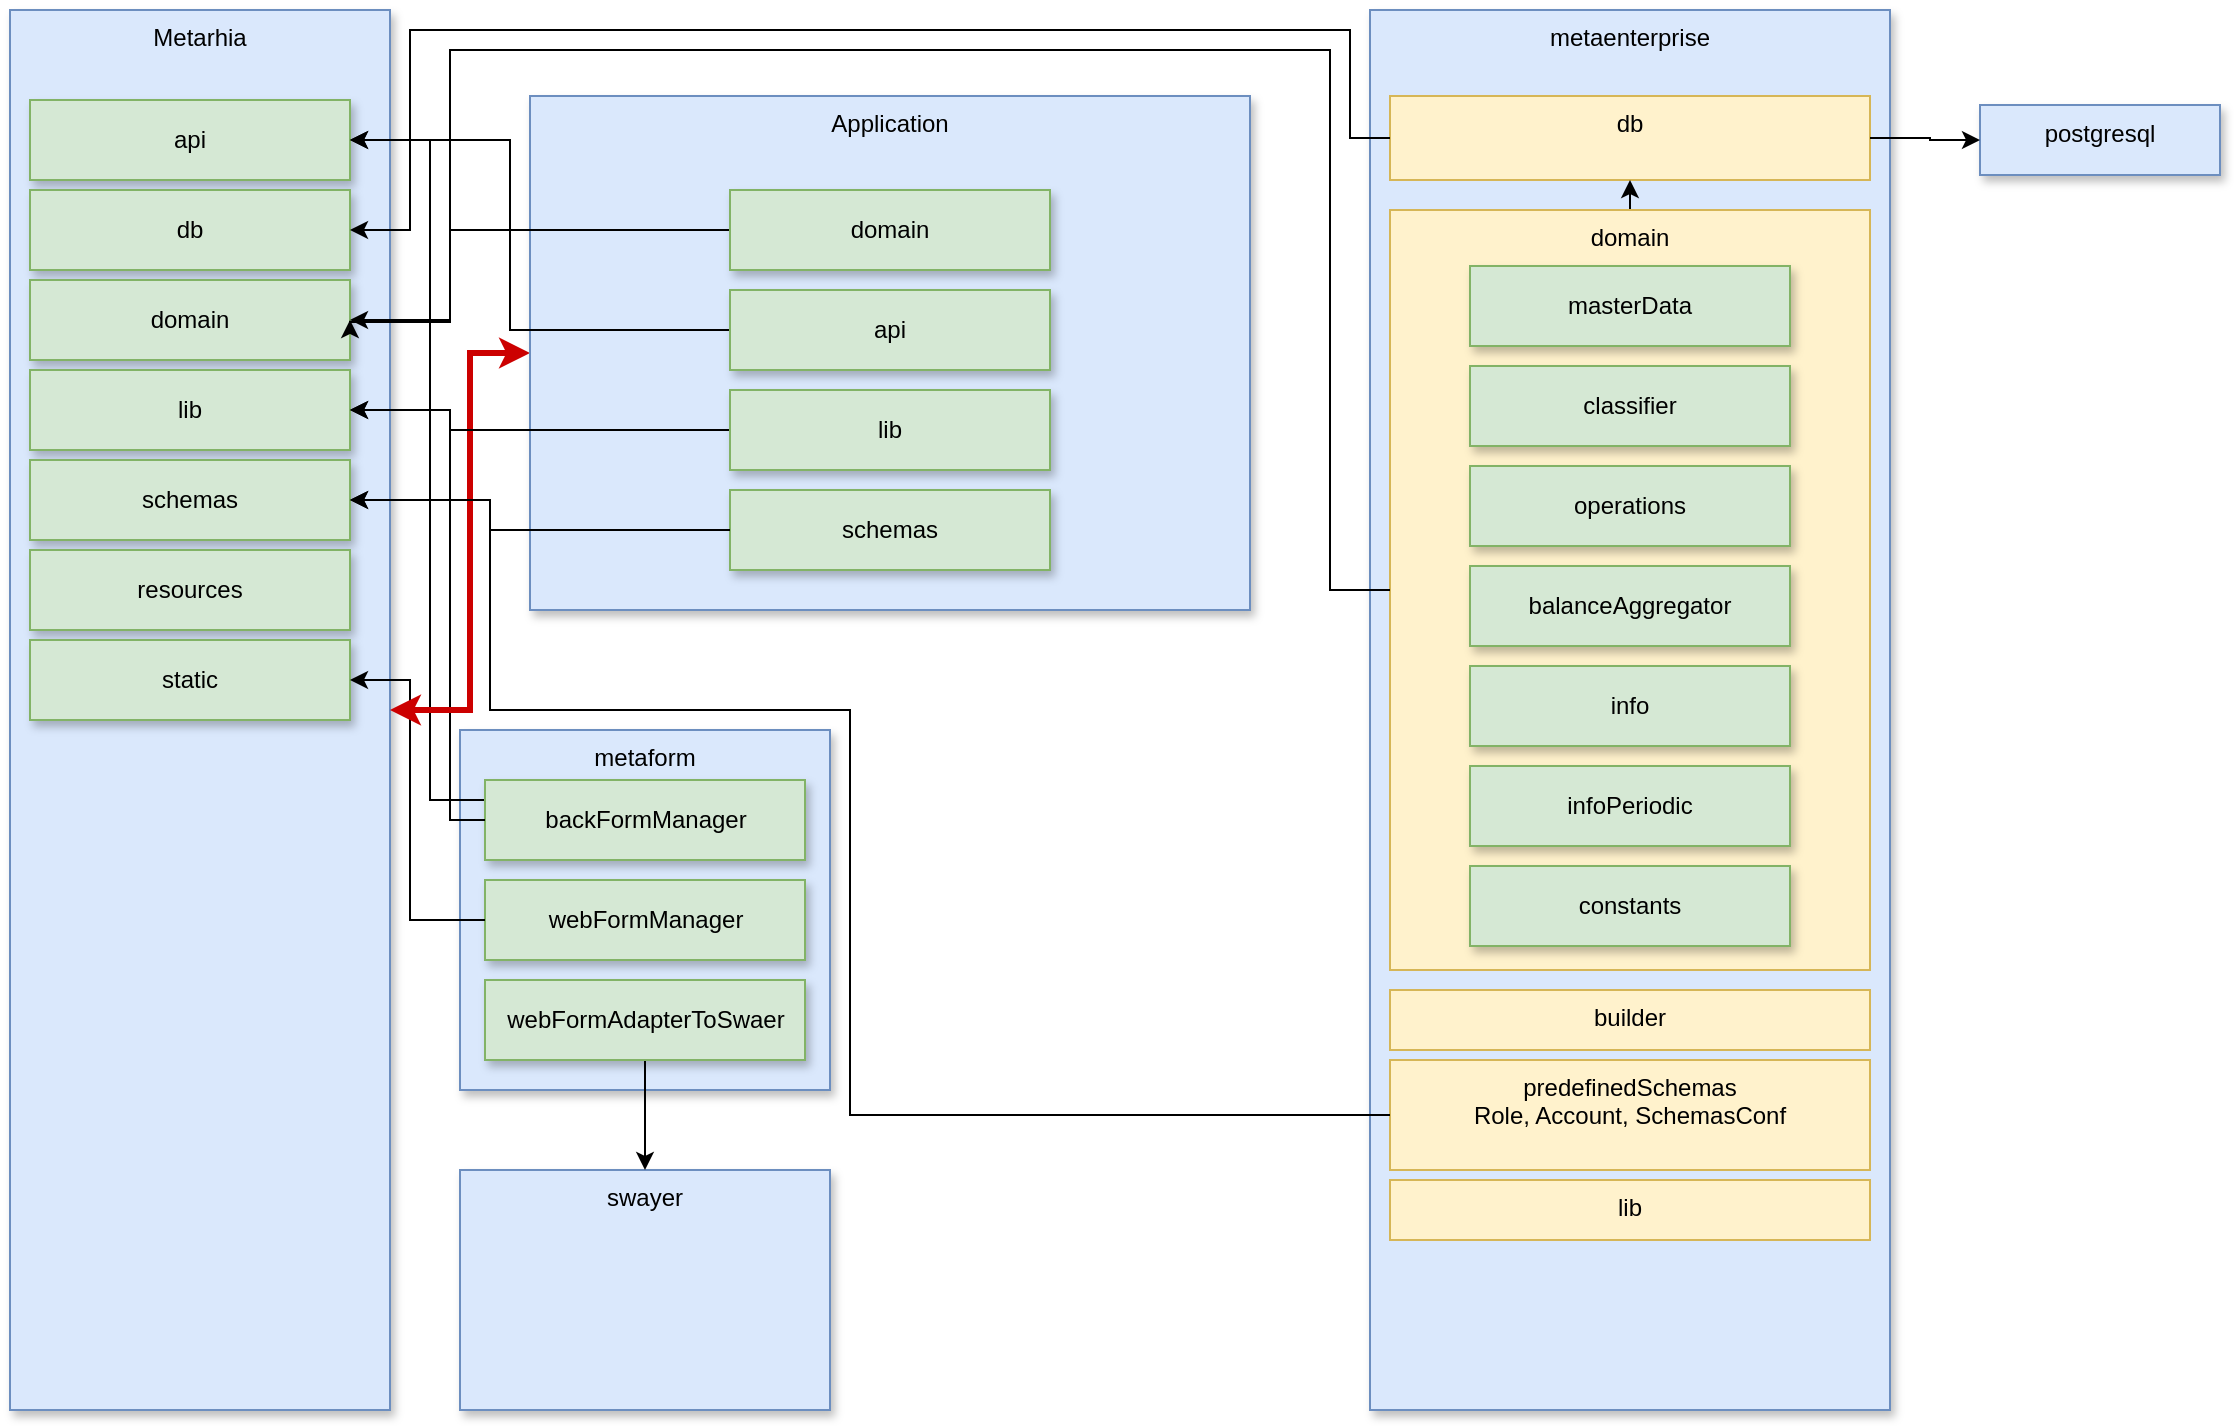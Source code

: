 <mxfile version="12.2.4" pages="1"><diagram id="_tIvSXFkXDd6PU2GtW0A" name="enterprise"><mxGraphModel dx="1119" dy="744" grid="1" gridSize="5" guides="1" tooltips="1" connect="1" arrows="1" fold="1" page="1" pageScale="1" pageWidth="1169" pageHeight="827" math="0" shadow="0"><root><mxCell id="0"/><mxCell id="1" parent="0"/><mxCell id="2" value="Metarhia" style="rounded=0;whiteSpace=wrap;html=1;fillColor=#dae8fc;strokeColor=#6c8ebf;verticalAlign=top;shadow=1;" parent="1" vertex="1"><mxGeometry x="80" y="80" width="190" height="700" as="geometry"/></mxCell><mxCell id="3" value="api" style="rounded=0;whiteSpace=wrap;html=1;fillColor=#d5e8d4;strokeColor=#82b366;align=center;shadow=1;" parent="1" vertex="1"><mxGeometry x="90" y="125" width="160" height="40" as="geometry"/></mxCell><mxCell id="4" value="db" style="rounded=0;whiteSpace=wrap;html=1;fillColor=#d5e8d4;strokeColor=#82b366;align=center;shadow=1;" parent="1" vertex="1"><mxGeometry x="90" y="170" width="160" height="40" as="geometry"/></mxCell><mxCell id="5" value="domain" style="rounded=0;whiteSpace=wrap;html=1;fillColor=#d5e8d4;strokeColor=#82b366;align=center;shadow=1;" parent="1" vertex="1"><mxGeometry x="90" y="215" width="160" height="40" as="geometry"/></mxCell><mxCell id="6" value="lib" style="rounded=0;whiteSpace=wrap;html=1;fillColor=#d5e8d4;strokeColor=#82b366;align=center;shadow=1;" parent="1" vertex="1"><mxGeometry x="90" y="260" width="160" height="40" as="geometry"/></mxCell><mxCell id="7" value="schemas" style="rounded=0;whiteSpace=wrap;html=1;fillColor=#d5e8d4;strokeColor=#82b366;align=center;shadow=1;" parent="1" vertex="1"><mxGeometry x="90" y="305" width="160" height="40" as="geometry"/></mxCell><mxCell id="8" value="resources" style="rounded=0;whiteSpace=wrap;html=1;fillColor=#d5e8d4;strokeColor=#82b366;align=center;shadow=1;" parent="1" vertex="1"><mxGeometry x="90" y="350" width="160" height="40" as="geometry"/></mxCell><mxCell id="9" value="static" style="rounded=0;whiteSpace=wrap;html=1;fillColor=#d5e8d4;strokeColor=#82b366;align=center;shadow=1;" parent="1" vertex="1"><mxGeometry x="90" y="395" width="160" height="40" as="geometry"/></mxCell><mxCell id="25" value="swayer" style="rounded=0;whiteSpace=wrap;html=1;fillColor=#dae8fc;strokeColor=#6c8ebf;verticalAlign=top;shadow=1;" parent="1" vertex="1"><mxGeometry x="305" y="660" width="185" height="120" as="geometry"/></mxCell><mxCell id="24" value="metaform" style="rounded=0;whiteSpace=wrap;html=1;fillColor=#dae8fc;strokeColor=#6c8ebf;verticalAlign=top;shadow=1;" parent="1" vertex="1"><mxGeometry x="305" y="440" width="185" height="180" as="geometry"/></mxCell><mxCell id="26" value="webFormManager" style="rounded=0;whiteSpace=wrap;html=1;fillColor=#d5e8d4;strokeColor=#82b366;align=center;shadow=1;" parent="1" vertex="1"><mxGeometry x="317.5" y="515" width="160" height="40" as="geometry"/></mxCell><mxCell id="42" style="edgeStyle=orthogonalEdgeStyle;rounded=0;orthogonalLoop=1;jettySize=auto;html=1;exitX=0;exitY=0.25;exitDx=0;exitDy=0;entryX=1;entryY=0.5;entryDx=0;entryDy=0;" parent="1" source="27" target="3" edge="1"><mxGeometry relative="1" as="geometry"><Array as="points"><mxPoint x="290" y="475"/><mxPoint x="290" y="145"/></Array></mxGeometry></mxCell><mxCell id="27" value="backFormManager" style="rounded=0;whiteSpace=wrap;html=1;fillColor=#d5e8d4;strokeColor=#82b366;align=center;shadow=1;" parent="1" vertex="1"><mxGeometry x="317.5" y="465" width="160" height="40" as="geometry"/></mxCell><mxCell id="36" style="edgeStyle=orthogonalEdgeStyle;rounded=0;orthogonalLoop=1;jettySize=auto;html=1;exitX=0.5;exitY=1;exitDx=0;exitDy=0;" parent="1" source="28" target="25" edge="1"><mxGeometry relative="1" as="geometry"/></mxCell><mxCell id="28" value="webFormAdapterToSwaer" style="rounded=0;whiteSpace=wrap;html=1;fillColor=#d5e8d4;strokeColor=#82b366;align=center;shadow=1;" parent="1" vertex="1"><mxGeometry x="317.5" y="565" width="160" height="40" as="geometry"/></mxCell><mxCell id="34" value="postgresql" style="rounded=0;whiteSpace=wrap;html=1;fillColor=#dae8fc;strokeColor=#6c8ebf;verticalAlign=top;shadow=1;" parent="1" vertex="1"><mxGeometry x="1065" y="127.5" width="120" height="35" as="geometry"/></mxCell><mxCell id="30" style="edgeStyle=orthogonalEdgeStyle;rounded=0;orthogonalLoop=1;jettySize=auto;html=1;exitX=0;exitY=0.5;exitDx=0;exitDy=0;entryX=1;entryY=0.5;entryDx=0;entryDy=0;" parent="1" source="26" target="9" edge="1"><mxGeometry relative="1" as="geometry"><Array as="points"><mxPoint x="280" y="535"/><mxPoint x="280" y="415"/></Array></mxGeometry></mxCell><mxCell id="32" style="edgeStyle=orthogonalEdgeStyle;rounded=0;orthogonalLoop=1;jettySize=auto;html=1;exitX=0;exitY=0.5;exitDx=0;exitDy=0;entryX=1;entryY=0.5;entryDx=0;entryDy=0;" parent="1" source="27" target="6" edge="1"><mxGeometry relative="1" as="geometry"><Array as="points"><mxPoint x="300" y="485"/><mxPoint x="300" y="280"/></Array></mxGeometry></mxCell><mxCell id="43" value="" style="group" parent="1" vertex="1" connectable="0"><mxGeometry x="760" y="80" width="260" height="700" as="geometry"/></mxCell><mxCell id="10" value="metaenterprise" style="rounded=0;whiteSpace=wrap;html=1;fillColor=#dae8fc;strokeColor=#6c8ebf;verticalAlign=top;shadow=1;" parent="43" vertex="1"><mxGeometry width="260" height="700" as="geometry"/></mxCell><mxCell id="20" value="db" style="rounded=0;whiteSpace=wrap;html=1;fillColor=#fff2cc;strokeColor=#d6b656;align=center;verticalAlign=top;" parent="43" vertex="1"><mxGeometry x="10" y="43" width="240" height="42" as="geometry"/></mxCell><mxCell id="37" value="builder" style="rounded=0;whiteSpace=wrap;html=1;fillColor=#fff2cc;strokeColor=#d6b656;align=center;verticalAlign=top;" parent="43" vertex="1"><mxGeometry x="10" y="490" width="240" height="30" as="geometry"/></mxCell><mxCell id="38" value="predefinedSchemas&lt;br&gt;Role, Account, SchemasConf" style="rounded=0;whiteSpace=wrap;html=1;fillColor=#fff2cc;strokeColor=#d6b656;align=center;verticalAlign=top;" parent="43" vertex="1"><mxGeometry x="10" y="525" width="240" height="55" as="geometry"/></mxCell><mxCell id="23" style="edgeStyle=orthogonalEdgeStyle;rounded=0;orthogonalLoop=1;jettySize=auto;html=1;exitX=0.5;exitY=0;exitDx=0;exitDy=0;entryX=0.5;entryY=1;entryDx=0;entryDy=0;" parent="43" source="11" target="20" edge="1"><mxGeometry relative="1" as="geometry"/></mxCell><mxCell id="21" value="" style="group" parent="43" vertex="1" connectable="0"><mxGeometry x="10" y="100" width="240" height="380" as="geometry"/></mxCell><mxCell id="11" value="domain" style="rounded=0;whiteSpace=wrap;html=1;fillColor=#fff2cc;strokeColor=#d6b656;align=center;verticalAlign=top;" parent="21" vertex="1"><mxGeometry width="240" height="380" as="geometry"/></mxCell><mxCell id="12" value="masterData" style="rounded=0;whiteSpace=wrap;html=1;fillColor=#d5e8d4;strokeColor=#82b366;align=center;shadow=1;" parent="21" vertex="1"><mxGeometry x="40" y="28" width="160" height="40" as="geometry"/></mxCell><mxCell id="13" value="classifier" style="rounded=0;whiteSpace=wrap;html=1;fillColor=#d5e8d4;strokeColor=#82b366;align=center;shadow=1;" parent="21" vertex="1"><mxGeometry x="40" y="78" width="160" height="40" as="geometry"/></mxCell><mxCell id="14" value="operations" style="rounded=0;whiteSpace=wrap;html=1;fillColor=#d5e8d4;strokeColor=#82b366;align=center;shadow=1;" parent="21" vertex="1"><mxGeometry x="40" y="128" width="160" height="40" as="geometry"/></mxCell><mxCell id="15" value="balanceAggregator" style="rounded=0;whiteSpace=wrap;html=1;fillColor=#d5e8d4;strokeColor=#82b366;align=center;shadow=1;" parent="21" vertex="1"><mxGeometry x="40" y="178" width="160" height="40" as="geometry"/></mxCell><mxCell id="16" value="info" style="rounded=0;whiteSpace=wrap;html=1;fillColor=#d5e8d4;strokeColor=#82b366;align=center;shadow=1;" parent="21" vertex="1"><mxGeometry x="40" y="228" width="160" height="40" as="geometry"/></mxCell><mxCell id="17" value="infoPeriodic" style="rounded=0;whiteSpace=wrap;html=1;fillColor=#d5e8d4;strokeColor=#82b366;align=center;shadow=1;" parent="21" vertex="1"><mxGeometry x="40" y="278" width="160" height="40" as="geometry"/></mxCell><mxCell id="18" value="сonstants" style="rounded=0;whiteSpace=wrap;html=1;fillColor=#d5e8d4;strokeColor=#82b366;align=center;shadow=1;" parent="21" vertex="1"><mxGeometry x="40" y="328" width="160" height="40" as="geometry"/></mxCell><mxCell id="56" value="lib" style="rounded=0;whiteSpace=wrap;html=1;fillColor=#fff2cc;strokeColor=#d6b656;align=center;verticalAlign=top;" parent="43" vertex="1"><mxGeometry x="10" y="585" width="240" height="30" as="geometry"/></mxCell><mxCell id="46" style="edgeStyle=orthogonalEdgeStyle;rounded=0;orthogonalLoop=1;jettySize=auto;html=1;exitX=0;exitY=0.5;exitDx=0;exitDy=0;entryX=1;entryY=0.5;entryDx=0;entryDy=0;fontColor=#000000;strokeColor=#CC0000;strokeWidth=3;startArrow=classic;startFill=1;" parent="1" source="44" target="2" edge="1"><mxGeometry relative="1" as="geometry"><Array as="points"><mxPoint x="310" y="252"/><mxPoint x="310" y="430"/></Array></mxGeometry></mxCell><mxCell id="44" value="Application" style="rounded=0;whiteSpace=wrap;html=1;fillColor=#dae8fc;strokeColor=#6c8ebf;verticalAlign=top;shadow=1;" parent="1" vertex="1"><mxGeometry x="340" y="123" width="360" height="257" as="geometry"/></mxCell><mxCell id="45" value="schemas" style="rounded=0;whiteSpace=wrap;html=1;fillColor=#d5e8d4;strokeColor=#82b366;align=center;shadow=1;" parent="1" vertex="1"><mxGeometry x="440" y="320" width="160" height="40" as="geometry"/></mxCell><mxCell id="49" style="edgeStyle=orthogonalEdgeStyle;rounded=0;orthogonalLoop=1;jettySize=auto;html=1;exitX=0;exitY=0.5;exitDx=0;exitDy=0;entryX=1;entryY=0.5;entryDx=0;entryDy=0;" parent="1" source="45" target="7" edge="1"><mxGeometry relative="1" as="geometry"><Array as="points"><mxPoint x="320" y="340"/><mxPoint x="320" y="325"/></Array><mxPoint x="489.833" y="370" as="sourcePoint"/><mxPoint x="265" y="325" as="targetPoint"/></mxGeometry></mxCell><mxCell id="53" style="edgeStyle=orthogonalEdgeStyle;rounded=0;orthogonalLoop=1;jettySize=auto;html=1;exitX=0;exitY=0.5;exitDx=0;exitDy=0;entryX=1;entryY=0.5;entryDx=0;entryDy=0;startArrow=none;startFill=0;strokeColor=#000000;strokeWidth=1;fontColor=#000000;" parent="1" source="50" target="6" edge="1"><mxGeometry relative="1" as="geometry"><Array as="points"><mxPoint x="300" y="290"/><mxPoint x="300" y="280"/></Array></mxGeometry></mxCell><mxCell id="50" value="lib" style="rounded=0;whiteSpace=wrap;html=1;fillColor=#d5e8d4;strokeColor=#82b366;align=center;shadow=1;" parent="1" vertex="1"><mxGeometry x="440" y="270" width="160" height="40" as="geometry"/></mxCell><mxCell id="54" style="edgeStyle=orthogonalEdgeStyle;rounded=0;orthogonalLoop=1;jettySize=auto;html=1;exitX=0;exitY=0.5;exitDx=0;exitDy=0;entryX=1;entryY=0.5;entryDx=0;entryDy=0;startArrow=none;startFill=0;strokeColor=#000000;strokeWidth=1;fontColor=#000000;" parent="1" source="51" target="3" edge="1"><mxGeometry relative="1" as="geometry"><Array as="points"><mxPoint x="330" y="240"/><mxPoint x="330" y="145"/></Array></mxGeometry></mxCell><mxCell id="51" value="api" style="rounded=0;whiteSpace=wrap;html=1;fillColor=#d5e8d4;strokeColor=#82b366;align=center;shadow=1;" parent="1" vertex="1"><mxGeometry x="440" y="220" width="160" height="40" as="geometry"/></mxCell><mxCell id="55" style="edgeStyle=orthogonalEdgeStyle;rounded=0;orthogonalLoop=1;jettySize=auto;html=1;exitX=0;exitY=0.5;exitDx=0;exitDy=0;entryX=1;entryY=0.5;entryDx=0;entryDy=0;startArrow=none;startFill=0;strokeColor=#000000;strokeWidth=1;fontColor=#000000;" parent="1" source="52" target="5" edge="1"><mxGeometry relative="1" as="geometry"><Array as="points"><mxPoint x="300" y="190"/><mxPoint x="300" y="235"/></Array></mxGeometry></mxCell><mxCell id="52" value="domain" style="rounded=0;whiteSpace=wrap;html=1;fillColor=#d5e8d4;strokeColor=#82b366;align=center;shadow=1;" parent="1" vertex="1"><mxGeometry x="440" y="170" width="160" height="40" as="geometry"/></mxCell><mxCell id="22" style="edgeStyle=orthogonalEdgeStyle;rounded=0;orthogonalLoop=1;jettySize=auto;html=1;exitX=0;exitY=0.5;exitDx=0;exitDy=0;entryX=1;entryY=0.5;entryDx=0;entryDy=0;" parent="1" source="20" target="4" edge="1"><mxGeometry relative="1" as="geometry"><Array as="points"><mxPoint x="750" y="144"/><mxPoint x="750" y="90"/><mxPoint x="280" y="90"/><mxPoint x="280" y="190"/></Array></mxGeometry></mxCell><mxCell id="35" style="edgeStyle=orthogonalEdgeStyle;rounded=0;orthogonalLoop=1;jettySize=auto;html=1;exitX=1;exitY=0.5;exitDx=0;exitDy=0;entryX=0;entryY=0.5;entryDx=0;entryDy=0;" parent="1" source="20" target="34" edge="1"><mxGeometry relative="1" as="geometry"><Array as="points"><mxPoint x="1040" y="144"/></Array></mxGeometry></mxCell><mxCell id="41" style="edgeStyle=orthogonalEdgeStyle;rounded=0;orthogonalLoop=1;jettySize=auto;html=1;exitX=0;exitY=0.5;exitDx=0;exitDy=0;entryX=1;entryY=0.5;entryDx=0;entryDy=0;" parent="1" source="38" target="7" edge="1"><mxGeometry relative="1" as="geometry"><mxPoint x="764.833" y="720" as="sourcePoint"/><mxPoint x="250" y="325" as="targetPoint"/><Array as="points"><mxPoint x="500" y="633"/><mxPoint x="500" y="430"/><mxPoint x="320" y="430"/><mxPoint x="320" y="325"/></Array></mxGeometry></mxCell><mxCell id="19" style="edgeStyle=orthogonalEdgeStyle;rounded=0;orthogonalLoop=1;jettySize=auto;html=1;exitX=0;exitY=0.5;exitDx=0;exitDy=0;entryX=1;entryY=0.5;entryDx=0;entryDy=0;" parent="1" source="11" target="5" edge="1"><mxGeometry relative="1" as="geometry"><Array as="points"><mxPoint x="740" y="370"/><mxPoint x="740" y="100"/><mxPoint x="300" y="100"/><mxPoint x="300" y="236"/></Array></mxGeometry></mxCell></root></mxGraphModel></diagram></mxfile>